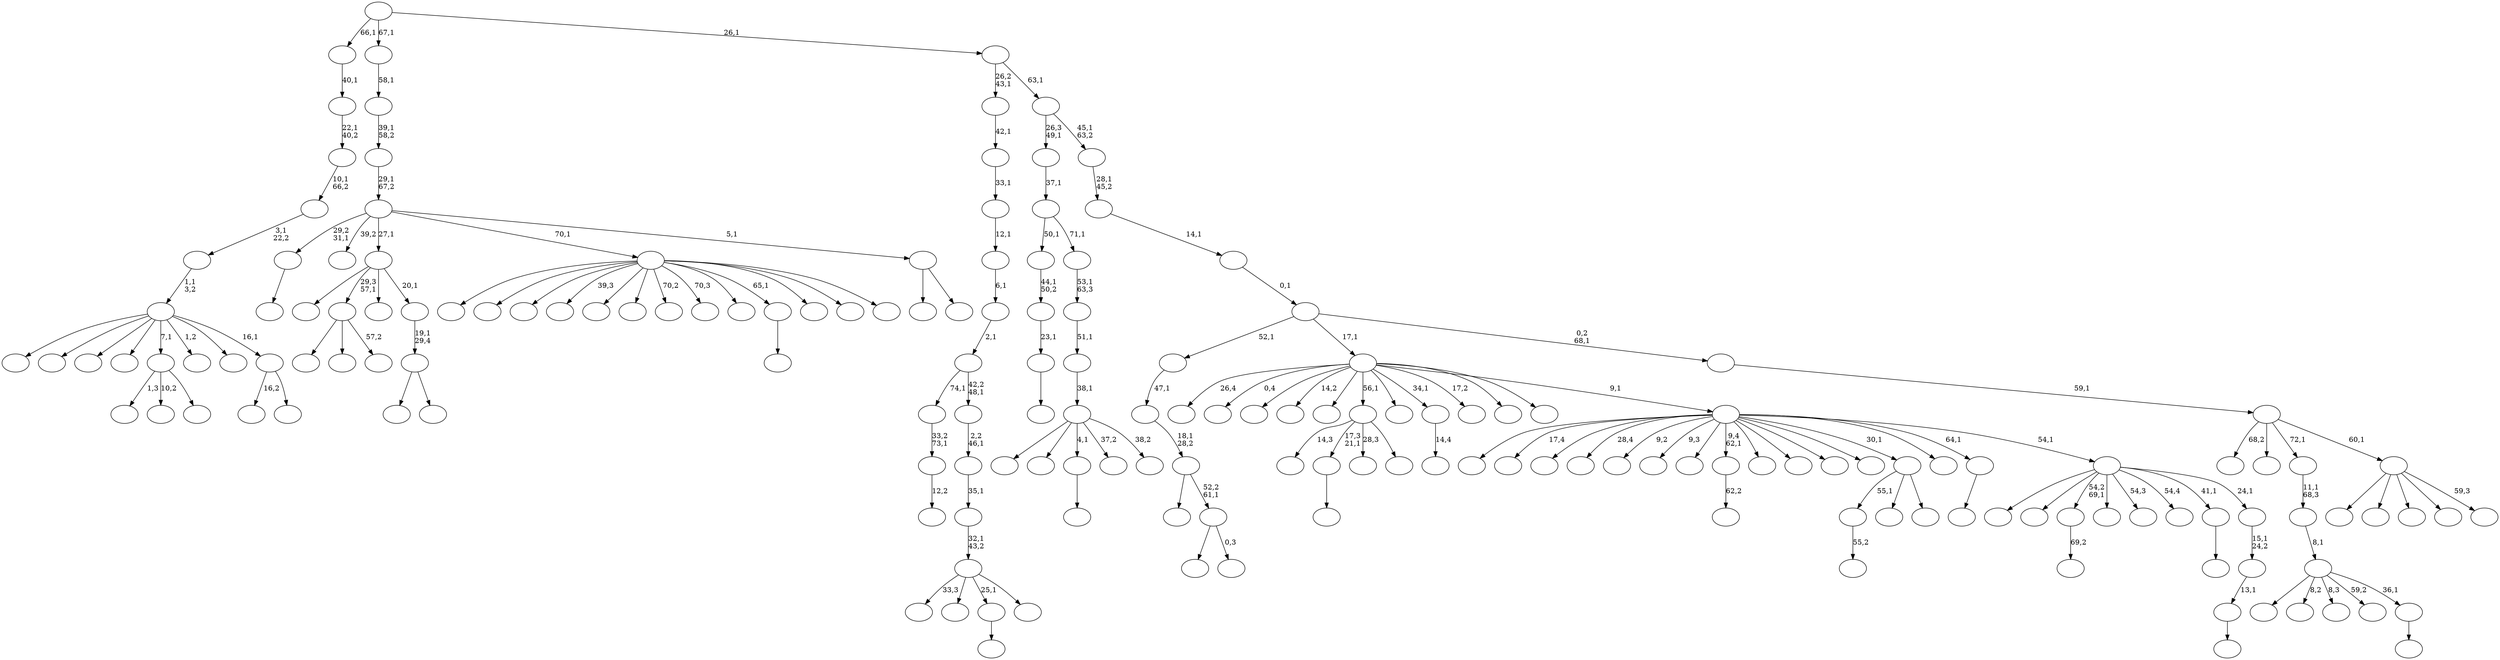 digraph T {
	175 [label=""]
	174 [label=""]
	173 [label=""]
	172 [label=""]
	171 [label=""]
	170 [label=""]
	169 [label=""]
	168 [label=""]
	167 [label=""]
	166 [label=""]
	165 [label=""]
	164 [label=""]
	163 [label=""]
	162 [label=""]
	161 [label=""]
	160 [label=""]
	159 [label=""]
	158 [label=""]
	157 [label=""]
	156 [label=""]
	155 [label=""]
	154 [label=""]
	153 [label=""]
	152 [label=""]
	151 [label=""]
	150 [label=""]
	149 [label=""]
	148 [label=""]
	147 [label=""]
	146 [label=""]
	145 [label=""]
	144 [label=""]
	143 [label=""]
	142 [label=""]
	141 [label=""]
	140 [label=""]
	139 [label=""]
	138 [label=""]
	137 [label=""]
	136 [label=""]
	135 [label=""]
	134 [label=""]
	133 [label=""]
	132 [label=""]
	131 [label=""]
	130 [label=""]
	129 [label=""]
	128 [label=""]
	127 [label=""]
	126 [label=""]
	125 [label=""]
	124 [label=""]
	123 [label=""]
	122 [label=""]
	121 [label=""]
	120 [label=""]
	119 [label=""]
	118 [label=""]
	117 [label=""]
	116 [label=""]
	115 [label=""]
	114 [label=""]
	113 [label=""]
	112 [label=""]
	111 [label=""]
	110 [label=""]
	109 [label=""]
	108 [label=""]
	107 [label=""]
	106 [label=""]
	105 [label=""]
	104 [label=""]
	103 [label=""]
	102 [label=""]
	101 [label=""]
	100 [label=""]
	99 [label=""]
	98 [label=""]
	97 [label=""]
	96 [label=""]
	95 [label=""]
	94 [label=""]
	93 [label=""]
	92 [label=""]
	91 [label=""]
	90 [label=""]
	89 [label=""]
	88 [label=""]
	87 [label=""]
	86 [label=""]
	85 [label=""]
	84 [label=""]
	83 [label=""]
	82 [label=""]
	81 [label=""]
	80 [label=""]
	79 [label=""]
	78 [label=""]
	77 [label=""]
	76 [label=""]
	75 [label=""]
	74 [label=""]
	73 [label=""]
	72 [label=""]
	71 [label=""]
	70 [label=""]
	69 [label=""]
	68 [label=""]
	67 [label=""]
	66 [label=""]
	65 [label=""]
	64 [label=""]
	63 [label=""]
	62 [label=""]
	61 [label=""]
	60 [label=""]
	59 [label=""]
	58 [label=""]
	57 [label=""]
	56 [label=""]
	55 [label=""]
	54 [label=""]
	53 [label=""]
	52 [label=""]
	51 [label=""]
	50 [label=""]
	49 [label=""]
	48 [label=""]
	47 [label=""]
	46 [label=""]
	45 [label=""]
	44 [label=""]
	43 [label=""]
	42 [label=""]
	41 [label=""]
	40 [label=""]
	39 [label=""]
	38 [label=""]
	37 [label=""]
	36 [label=""]
	35 [label=""]
	34 [label=""]
	33 [label=""]
	32 [label=""]
	31 [label=""]
	30 [label=""]
	29 [label=""]
	28 [label=""]
	27 [label=""]
	26 [label=""]
	25 [label=""]
	24 [label=""]
	23 [label=""]
	22 [label=""]
	21 [label=""]
	20 [label=""]
	19 [label=""]
	18 [label=""]
	17 [label=""]
	16 [label=""]
	15 [label=""]
	14 [label=""]
	13 [label=""]
	12 [label=""]
	11 [label=""]
	10 [label=""]
	9 [label=""]
	8 [label=""]
	7 [label=""]
	6 [label=""]
	5 [label=""]
	4 [label=""]
	3 [label=""]
	2 [label=""]
	1 [label=""]
	0 [label=""]
	171 -> 172 [label="55,2"]
	163 -> 164 [label=""]
	159 -> 160 [label=""]
	149 -> 150 [label=""]
	148 -> 149 [label="23,1"]
	147 -> 148 [label="44,1\n50,2"]
	127 -> 128 [label="62,2"]
	125 -> 126 [label=""]
	123 -> 124 [label="69,2"]
	119 -> 120 [label=""]
	112 -> 113 [label="12,2"]
	111 -> 112 [label="33,2\n73,1"]
	104 -> 173 [label="1,3"]
	104 -> 151 [label="10,2"]
	104 -> 105 [label=""]
	100 -> 152 [label=""]
	100 -> 138 [label=""]
	100 -> 101 [label="57,2"]
	98 -> 99 [label=""]
	96 -> 170 [label="14,3"]
	96 -> 159 [label="17,3\n21,1"]
	96 -> 157 [label="28,3"]
	96 -> 97 [label=""]
	86 -> 87 [label="14,4"]
	84 -> 146 [label="33,3"]
	84 -> 144 [label=""]
	84 -> 125 [label="25,1"]
	84 -> 85 [label=""]
	83 -> 84 [label="32,1\n43,2"]
	82 -> 83 [label="35,1"]
	81 -> 82 [label="2,2\n46,1"]
	80 -> 111 [label="74,1"]
	80 -> 81 [label="42,2\n48,1"]
	79 -> 80 [label="2,1"]
	78 -> 79 [label="6,1"]
	77 -> 78 [label="12,1"]
	76 -> 77 [label="33,1"]
	75 -> 76 [label="42,1"]
	69 -> 110 [label=""]
	69 -> 70 [label=""]
	68 -> 69 [label="19,1\n29,4"]
	67 -> 109 [label=""]
	67 -> 100 [label="29,3\n57,1"]
	67 -> 88 [label=""]
	67 -> 68 [label="20,1"]
	60 -> 143 [label=""]
	60 -> 61 [label="0,3"]
	59 -> 72 [label=""]
	59 -> 60 [label="52,2\n61,1"]
	58 -> 59 [label="18,1\n28,2"]
	57 -> 58 [label="47,1"]
	55 -> 168 [label=""]
	55 -> 154 [label=""]
	55 -> 139 [label=""]
	55 -> 136 [label="39,3"]
	55 -> 131 [label=""]
	55 -> 122 [label=""]
	55 -> 117 [label="70,2"]
	55 -> 106 [label="70,3"]
	55 -> 103 [label=""]
	55 -> 98 [label="65,1"]
	55 -> 65 [label=""]
	55 -> 62 [label=""]
	55 -> 56 [label=""]
	53 -> 171 [label="55,1"]
	53 -> 92 [label=""]
	53 -> 54 [label=""]
	50 -> 51 [label=""]
	49 -> 129 [label=""]
	49 -> 118 [label="8,2"]
	49 -> 102 [label="8,3"]
	49 -> 90 [label="59,2"]
	49 -> 50 [label="36,1"]
	48 -> 49 [label="8,1"]
	47 -> 48 [label="11,1\n68,3"]
	43 -> 44 [label=""]
	39 -> 40 [label=""]
	37 -> 38 [label=""]
	36 -> 37 [label="13,1"]
	35 -> 36 [label="15,1\n24,2"]
	34 -> 141 [label=""]
	34 -> 140 [label=""]
	34 -> 123 [label="54,2\n69,1"]
	34 -> 91 [label=""]
	34 -> 66 [label="54,3"]
	34 -> 42 [label="54,4"]
	34 -> 39 [label="41,1"]
	34 -> 35 [label="24,1"]
	33 -> 166 [label=""]
	33 -> 165 [label="17,4"]
	33 -> 162 [label=""]
	33 -> 155 [label="28,4"]
	33 -> 142 [label="9,2"]
	33 -> 135 [label="9,3"]
	33 -> 132 [label=""]
	33 -> 127 [label="9,4\n62,1"]
	33 -> 121 [label=""]
	33 -> 116 [label=""]
	33 -> 89 [label=""]
	33 -> 64 [label=""]
	33 -> 53 [label="30,1"]
	33 -> 45 [label=""]
	33 -> 43 [label="64,1"]
	33 -> 34 [label="54,1"]
	32 -> 175 [label="26,4"]
	32 -> 169 [label="0,4"]
	32 -> 161 [label=""]
	32 -> 153 [label="14,2"]
	32 -> 114 [label=""]
	32 -> 96 [label="56,1"]
	32 -> 94 [label=""]
	32 -> 86 [label="34,1"]
	32 -> 73 [label="17,2"]
	32 -> 52 [label=""]
	32 -> 46 [label=""]
	32 -> 33 [label="9,1"]
	30 -> 145 [label=""]
	30 -> 130 [label=""]
	30 -> 119 [label="4,1"]
	30 -> 95 [label="37,2"]
	30 -> 31 [label="38,2"]
	29 -> 30 [label="38,1"]
	28 -> 29 [label="51,1"]
	27 -> 28 [label="53,1\n63,3"]
	26 -> 147 [label="50,1"]
	26 -> 27 [label="71,1"]
	25 -> 26 [label="37,1"]
	23 -> 108 [label="16,2"]
	23 -> 24 [label=""]
	22 -> 158 [label=""]
	22 -> 156 [label=""]
	22 -> 133 [label=""]
	22 -> 107 [label=""]
	22 -> 104 [label="7,1"]
	22 -> 71 [label="1,2"]
	22 -> 41 [label=""]
	22 -> 23 [label="16,1"]
	21 -> 22 [label="1,1\n3,2"]
	20 -> 21 [label="3,1\n22,2"]
	19 -> 20 [label="10,1\n66,2"]
	18 -> 19 [label="22,1\n40,2"]
	17 -> 18 [label="40,1"]
	15 -> 134 [label=""]
	15 -> 16 [label=""]
	14 -> 163 [label="29,2\n31,1"]
	14 -> 115 [label="39,2"]
	14 -> 67 [label="27,1"]
	14 -> 55 [label="70,1"]
	14 -> 15 [label="5,1"]
	13 -> 14 [label="29,1\n67,2"]
	12 -> 13 [label="39,1\n58,2"]
	11 -> 12 [label="58,1"]
	9 -> 174 [label=""]
	9 -> 167 [label=""]
	9 -> 137 [label=""]
	9 -> 93 [label=""]
	9 -> 10 [label="59,3"]
	8 -> 74 [label="68,2"]
	8 -> 63 [label=""]
	8 -> 47 [label="72,1"]
	8 -> 9 [label="60,1"]
	7 -> 8 [label="59,1"]
	6 -> 57 [label="52,1"]
	6 -> 32 [label="17,1"]
	6 -> 7 [label="0,2\n68,1"]
	5 -> 6 [label="0,1"]
	4 -> 5 [label="14,1"]
	3 -> 4 [label="28,1\n45,2"]
	2 -> 25 [label="26,3\n49,1"]
	2 -> 3 [label="45,1\n63,2"]
	1 -> 75 [label="26,2\n43,1"]
	1 -> 2 [label="63,1"]
	0 -> 17 [label="66,1"]
	0 -> 11 [label="67,1"]
	0 -> 1 [label="26,1"]
}
